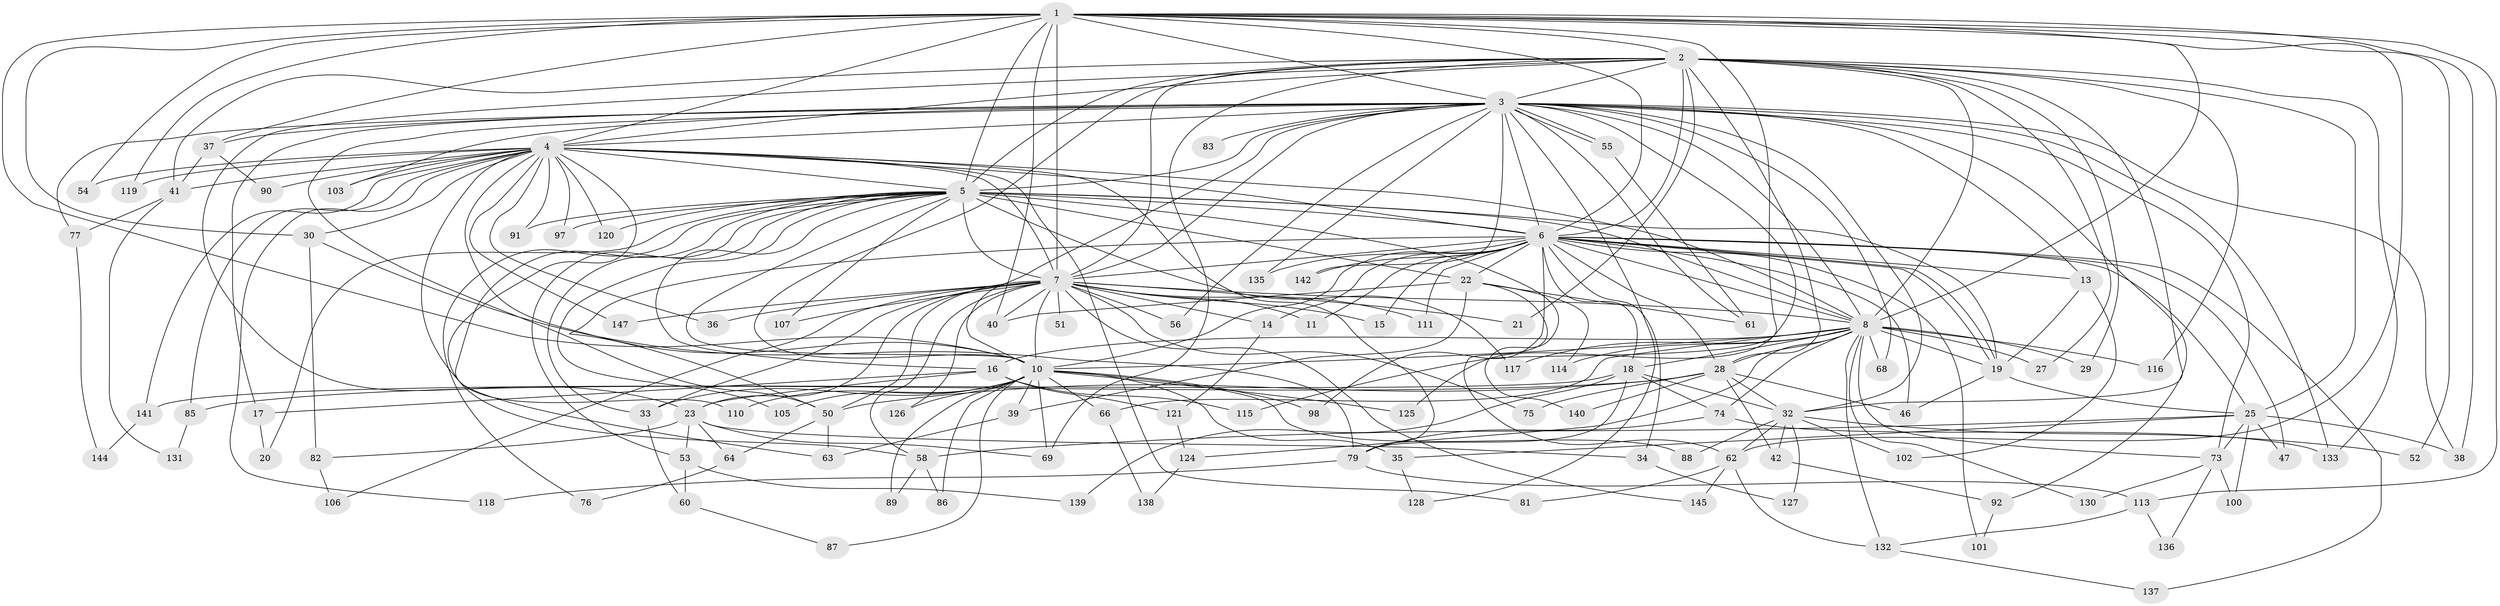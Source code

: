 // original degree distribution, {20: 0.013605442176870748, 22: 0.006802721088435374, 25: 0.006802721088435374, 26: 0.006802721088435374, 27: 0.006802721088435374, 32: 0.006802721088435374, 18: 0.006802721088435374, 24: 0.006802721088435374, 23: 0.006802721088435374, 2: 0.54421768707483, 4: 0.08843537414965986, 3: 0.19727891156462585, 5: 0.034013605442176874, 6: 0.02040816326530612, 7: 0.006802721088435374, 8: 0.02040816326530612, 9: 0.013605442176870748, 10: 0.006802721088435374}
// Generated by graph-tools (version 1.1) at 2025/10/02/27/25 16:10:59]
// undirected, 112 vertices, 265 edges
graph export_dot {
graph [start="1"]
  node [color=gray90,style=filled];
  1 [super="+94"];
  2 [super="+44"];
  3 [super="+59"];
  4 [super="+31"];
  5 [super="+84"];
  6 [super="+24"];
  7 [super="+9"];
  8 [super="+12"];
  10 [super="+65"];
  11;
  13 [super="+45"];
  14;
  15;
  16 [super="+70"];
  17;
  18 [super="+43"];
  19 [super="+26"];
  20;
  21;
  22 [super="+48"];
  23;
  25 [super="+49"];
  27;
  28 [super="+72"];
  29;
  30 [super="+95"];
  32 [super="+80"];
  33 [super="+96"];
  34;
  35;
  36;
  37;
  38 [super="+108"];
  39 [super="+93"];
  40 [super="+104"];
  41 [super="+57"];
  42;
  46 [super="+129"];
  47;
  50 [super="+71"];
  51;
  52;
  53;
  54;
  55;
  56;
  58 [super="+99"];
  60;
  61 [super="+78"];
  62 [super="+67"];
  63 [super="+109"];
  64;
  66;
  68;
  69 [super="+123"];
  73 [super="+112"];
  74;
  75;
  76;
  77;
  79 [super="+122"];
  81;
  82;
  83;
  85;
  86;
  87;
  88;
  89;
  90;
  91;
  92;
  97;
  98;
  100;
  101;
  102;
  103;
  105;
  106;
  107;
  110;
  111;
  113;
  114;
  115;
  116;
  117;
  118;
  119;
  120;
  121;
  124;
  125 [super="+146"];
  126;
  127;
  128;
  130;
  131;
  132 [super="+134"];
  133 [super="+143"];
  135;
  136;
  137;
  138;
  139;
  140;
  141;
  142;
  144;
  145;
  147;
  1 -- 2;
  1 -- 3;
  1 -- 4 [weight=2];
  1 -- 5;
  1 -- 6;
  1 -- 7 [weight=2];
  1 -- 8;
  1 -- 10;
  1 -- 30;
  1 -- 37;
  1 -- 38;
  1 -- 52;
  1 -- 54;
  1 -- 62;
  1 -- 113;
  1 -- 115;
  1 -- 119;
  1 -- 40;
  2 -- 3;
  2 -- 4 [weight=2];
  2 -- 5;
  2 -- 6 [weight=2];
  2 -- 7 [weight=2];
  2 -- 8;
  2 -- 10;
  2 -- 21;
  2 -- 23;
  2 -- 25;
  2 -- 27;
  2 -- 28;
  2 -- 29;
  2 -- 32;
  2 -- 41;
  2 -- 69;
  2 -- 116;
  2 -- 133;
  3 -- 4;
  3 -- 5;
  3 -- 6;
  3 -- 7 [weight=2];
  3 -- 8;
  3 -- 10;
  3 -- 13;
  3 -- 17;
  3 -- 37;
  3 -- 38;
  3 -- 55;
  3 -- 55;
  3 -- 56;
  3 -- 61;
  3 -- 83 [weight=2];
  3 -- 92;
  3 -- 103;
  3 -- 125;
  3 -- 128;
  3 -- 133;
  3 -- 135;
  3 -- 68;
  3 -- 73;
  3 -- 77;
  3 -- 142;
  3 -- 50;
  3 -- 32;
  4 -- 5;
  4 -- 6;
  4 -- 7 [weight=2];
  4 -- 8;
  4 -- 10;
  4 -- 30;
  4 -- 36;
  4 -- 41;
  4 -- 54;
  4 -- 63;
  4 -- 81;
  4 -- 90;
  4 -- 91;
  4 -- 97;
  4 -- 103;
  4 -- 110;
  4 -- 118;
  4 -- 120;
  4 -- 141;
  4 -- 147;
  4 -- 85;
  4 -- 119;
  4 -- 79;
  5 -- 6 [weight=2];
  5 -- 7 [weight=2];
  5 -- 8 [weight=2];
  5 -- 10;
  5 -- 16;
  5 -- 20;
  5 -- 22 [weight=2];
  5 -- 53;
  5 -- 58;
  5 -- 76;
  5 -- 91;
  5 -- 97;
  5 -- 105;
  5 -- 107;
  5 -- 117;
  5 -- 120;
  5 -- 140;
  5 -- 19;
  5 -- 33;
  6 -- 7 [weight=2];
  6 -- 8;
  6 -- 10 [weight=2];
  6 -- 11;
  6 -- 13;
  6 -- 14;
  6 -- 15;
  6 -- 18;
  6 -- 19;
  6 -- 19;
  6 -- 22;
  6 -- 34;
  6 -- 46;
  6 -- 47;
  6 -- 50;
  6 -- 98;
  6 -- 101;
  6 -- 111;
  6 -- 135;
  6 -- 137;
  6 -- 142;
  6 -- 25;
  6 -- 28;
  7 -- 8 [weight=2];
  7 -- 10 [weight=2];
  7 -- 11;
  7 -- 14;
  7 -- 15;
  7 -- 23;
  7 -- 40;
  7 -- 56;
  7 -- 126;
  7 -- 147;
  7 -- 75;
  7 -- 145;
  7 -- 21;
  7 -- 33;
  7 -- 36;
  7 -- 106;
  7 -- 107;
  7 -- 111;
  7 -- 51;
  7 -- 58;
  7 -- 50;
  8 -- 10;
  8 -- 18;
  8 -- 27;
  8 -- 28;
  8 -- 29;
  8 -- 66;
  8 -- 68;
  8 -- 73;
  8 -- 114;
  8 -- 116;
  8 -- 117;
  8 -- 124;
  8 -- 130;
  8 -- 19;
  8 -- 16;
  8 -- 74;
  8 -- 132;
  10 -- 33;
  10 -- 35;
  10 -- 39 [weight=2];
  10 -- 66;
  10 -- 69;
  10 -- 86;
  10 -- 87;
  10 -- 88;
  10 -- 110;
  10 -- 125 [weight=2];
  10 -- 126;
  10 -- 105;
  10 -- 98;
  10 -- 89;
  13 -- 102;
  13 -- 19;
  14 -- 121;
  16 -- 17;
  16 -- 115;
  16 -- 121;
  16 -- 23;
  17 -- 20;
  18 -- 74;
  18 -- 139;
  18 -- 141;
  18 -- 32;
  18 -- 79;
  19 -- 25;
  19 -- 46;
  22 -- 39;
  22 -- 40;
  22 -- 61;
  22 -- 62;
  22 -- 114;
  23 -- 34;
  23 -- 53;
  23 -- 64;
  23 -- 82;
  23 -- 69;
  25 -- 35;
  25 -- 47;
  25 -- 58;
  25 -- 100;
  25 -- 73;
  25 -- 38;
  28 -- 32;
  28 -- 42;
  28 -- 46;
  28 -- 50;
  28 -- 75;
  28 -- 85;
  28 -- 140;
  30 -- 82;
  30 -- 79;
  32 -- 42;
  32 -- 52;
  32 -- 88;
  32 -- 127;
  32 -- 102;
  32 -- 62;
  33 -- 60;
  34 -- 127;
  35 -- 128;
  37 -- 90;
  37 -- 41;
  39 -- 63;
  41 -- 131;
  41 -- 77;
  42 -- 92;
  50 -- 63;
  50 -- 64;
  53 -- 60;
  53 -- 139;
  55 -- 61;
  58 -- 86;
  58 -- 89;
  60 -- 87;
  62 -- 81;
  62 -- 145;
  62 -- 132;
  64 -- 76;
  66 -- 138;
  73 -- 100;
  73 -- 130;
  73 -- 136;
  74 -- 79;
  74 -- 133;
  77 -- 144;
  79 -- 113;
  79 -- 118;
  82 -- 106;
  85 -- 131;
  92 -- 101;
  113 -- 132;
  113 -- 136;
  121 -- 124;
  124 -- 138;
  132 -- 137;
  141 -- 144;
}
